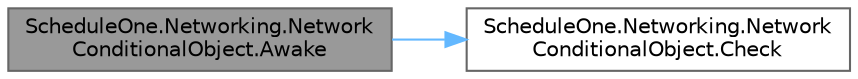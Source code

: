 digraph "ScheduleOne.Networking.NetworkConditionalObject.Awake"
{
 // LATEX_PDF_SIZE
  bgcolor="transparent";
  edge [fontname=Helvetica,fontsize=10,labelfontname=Helvetica,labelfontsize=10];
  node [fontname=Helvetica,fontsize=10,shape=box,height=0.2,width=0.4];
  rankdir="LR";
  Node1 [id="Node000001",label="ScheduleOne.Networking.Network\lConditionalObject.Awake",height=0.2,width=0.4,color="gray40", fillcolor="grey60", style="filled", fontcolor="black",tooltip=" "];
  Node1 -> Node2 [id="edge1_Node000001_Node000002",color="steelblue1",style="solid",tooltip=" "];
  Node2 [id="Node000002",label="ScheduleOne.Networking.Network\lConditionalObject.Check",height=0.2,width=0.4,color="grey40", fillcolor="white", style="filled",URL="$class_schedule_one_1_1_networking_1_1_network_conditional_object.html#a71a9df297ee757ff899d6492fc01a855",tooltip=" "];
}
